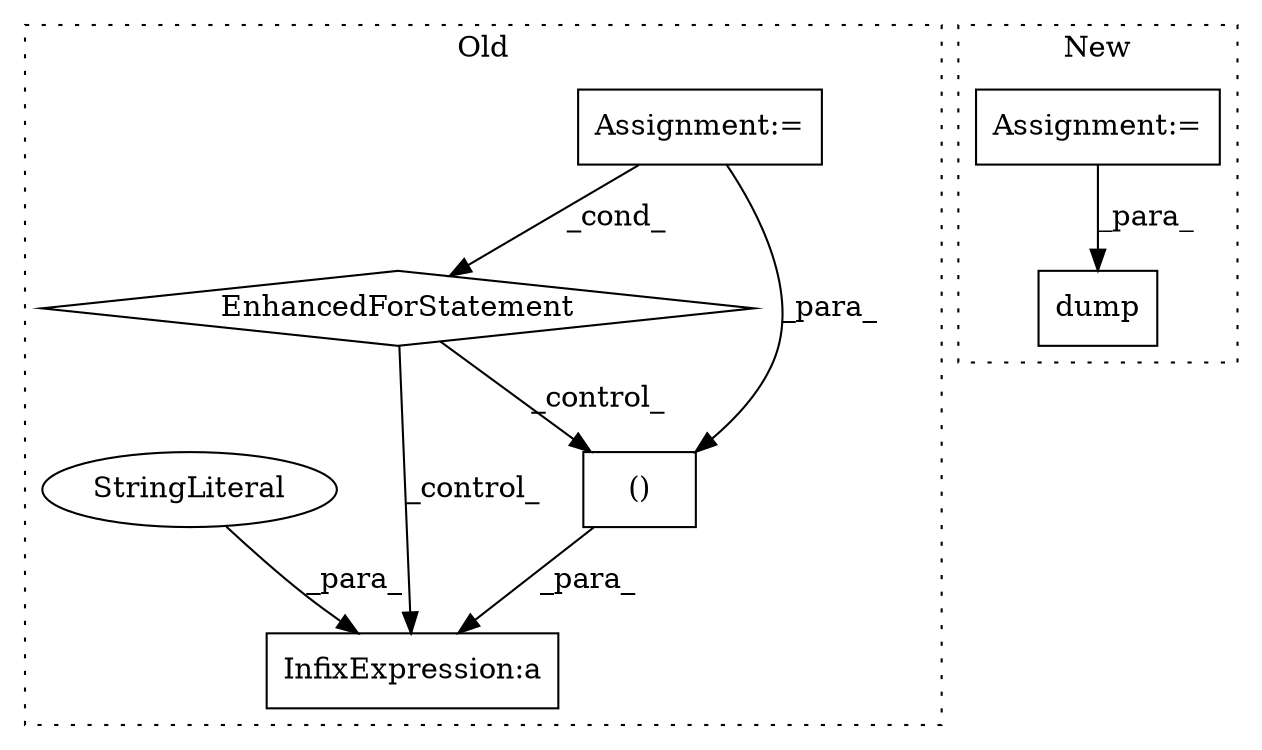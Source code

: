 digraph G {
subgraph cluster0 {
1 [label="EnhancedForStatement" a="70" s="1279,1353" l="53,2" shape="diamond"];
3 [label="Assignment:=" a="7" s="1279,1353" l="53,2" shape="box"];
5 [label="InfixExpression:a" a="27" s="1547" l="10" shape="box"];
6 [label="StringLiteral" a="45" s="1491" l="56" shape="ellipse"];
7 [label="()" a="106" s="1557" l="40" shape="box"];
label = "Old";
style="dotted";
}
subgraph cluster1 {
2 [label="dump" a="32" s="1910,1932" l="5,1" shape="box"];
4 [label="Assignment:=" a="7" s="1888" l="9" shape="box"];
label = "New";
style="dotted";
}
1 -> 7 [label="_control_"];
1 -> 5 [label="_control_"];
3 -> 1 [label="_cond_"];
3 -> 7 [label="_para_"];
4 -> 2 [label="_para_"];
6 -> 5 [label="_para_"];
7 -> 5 [label="_para_"];
}
